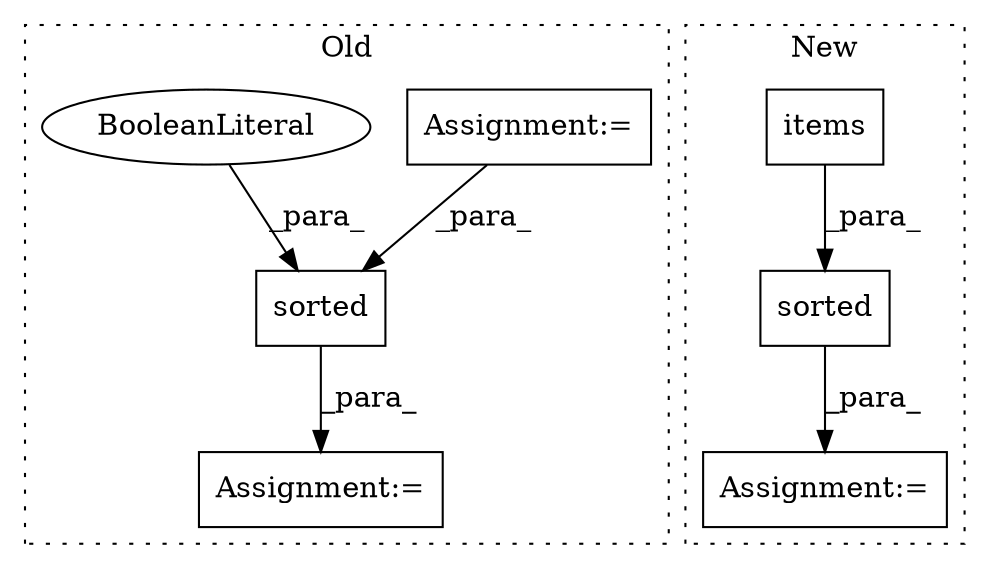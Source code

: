 digraph G {
subgraph cluster0 {
1 [label="sorted" a="32" s="4389,4412" l="7,1" shape="box"];
4 [label="Assignment:=" a="7" s="4551" l="14" shape="box"];
6 [label="Assignment:=" a="7" s="4353" l="20" shape="box"];
7 [label="BooleanLiteral" a="9" s="4408" l="4" shape="ellipse"];
label = "Old";
style="dotted";
}
subgraph cluster1 {
2 [label="items" a="32" s="4064" l="7" shape="box"];
3 [label="Assignment:=" a="7" s="4051" l="1" shape="box"];
5 [label="sorted" a="32" s="4052,4090" l="7,1" shape="box"];
label = "New";
style="dotted";
}
1 -> 4 [label="_para_"];
2 -> 5 [label="_para_"];
5 -> 3 [label="_para_"];
6 -> 1 [label="_para_"];
7 -> 1 [label="_para_"];
}